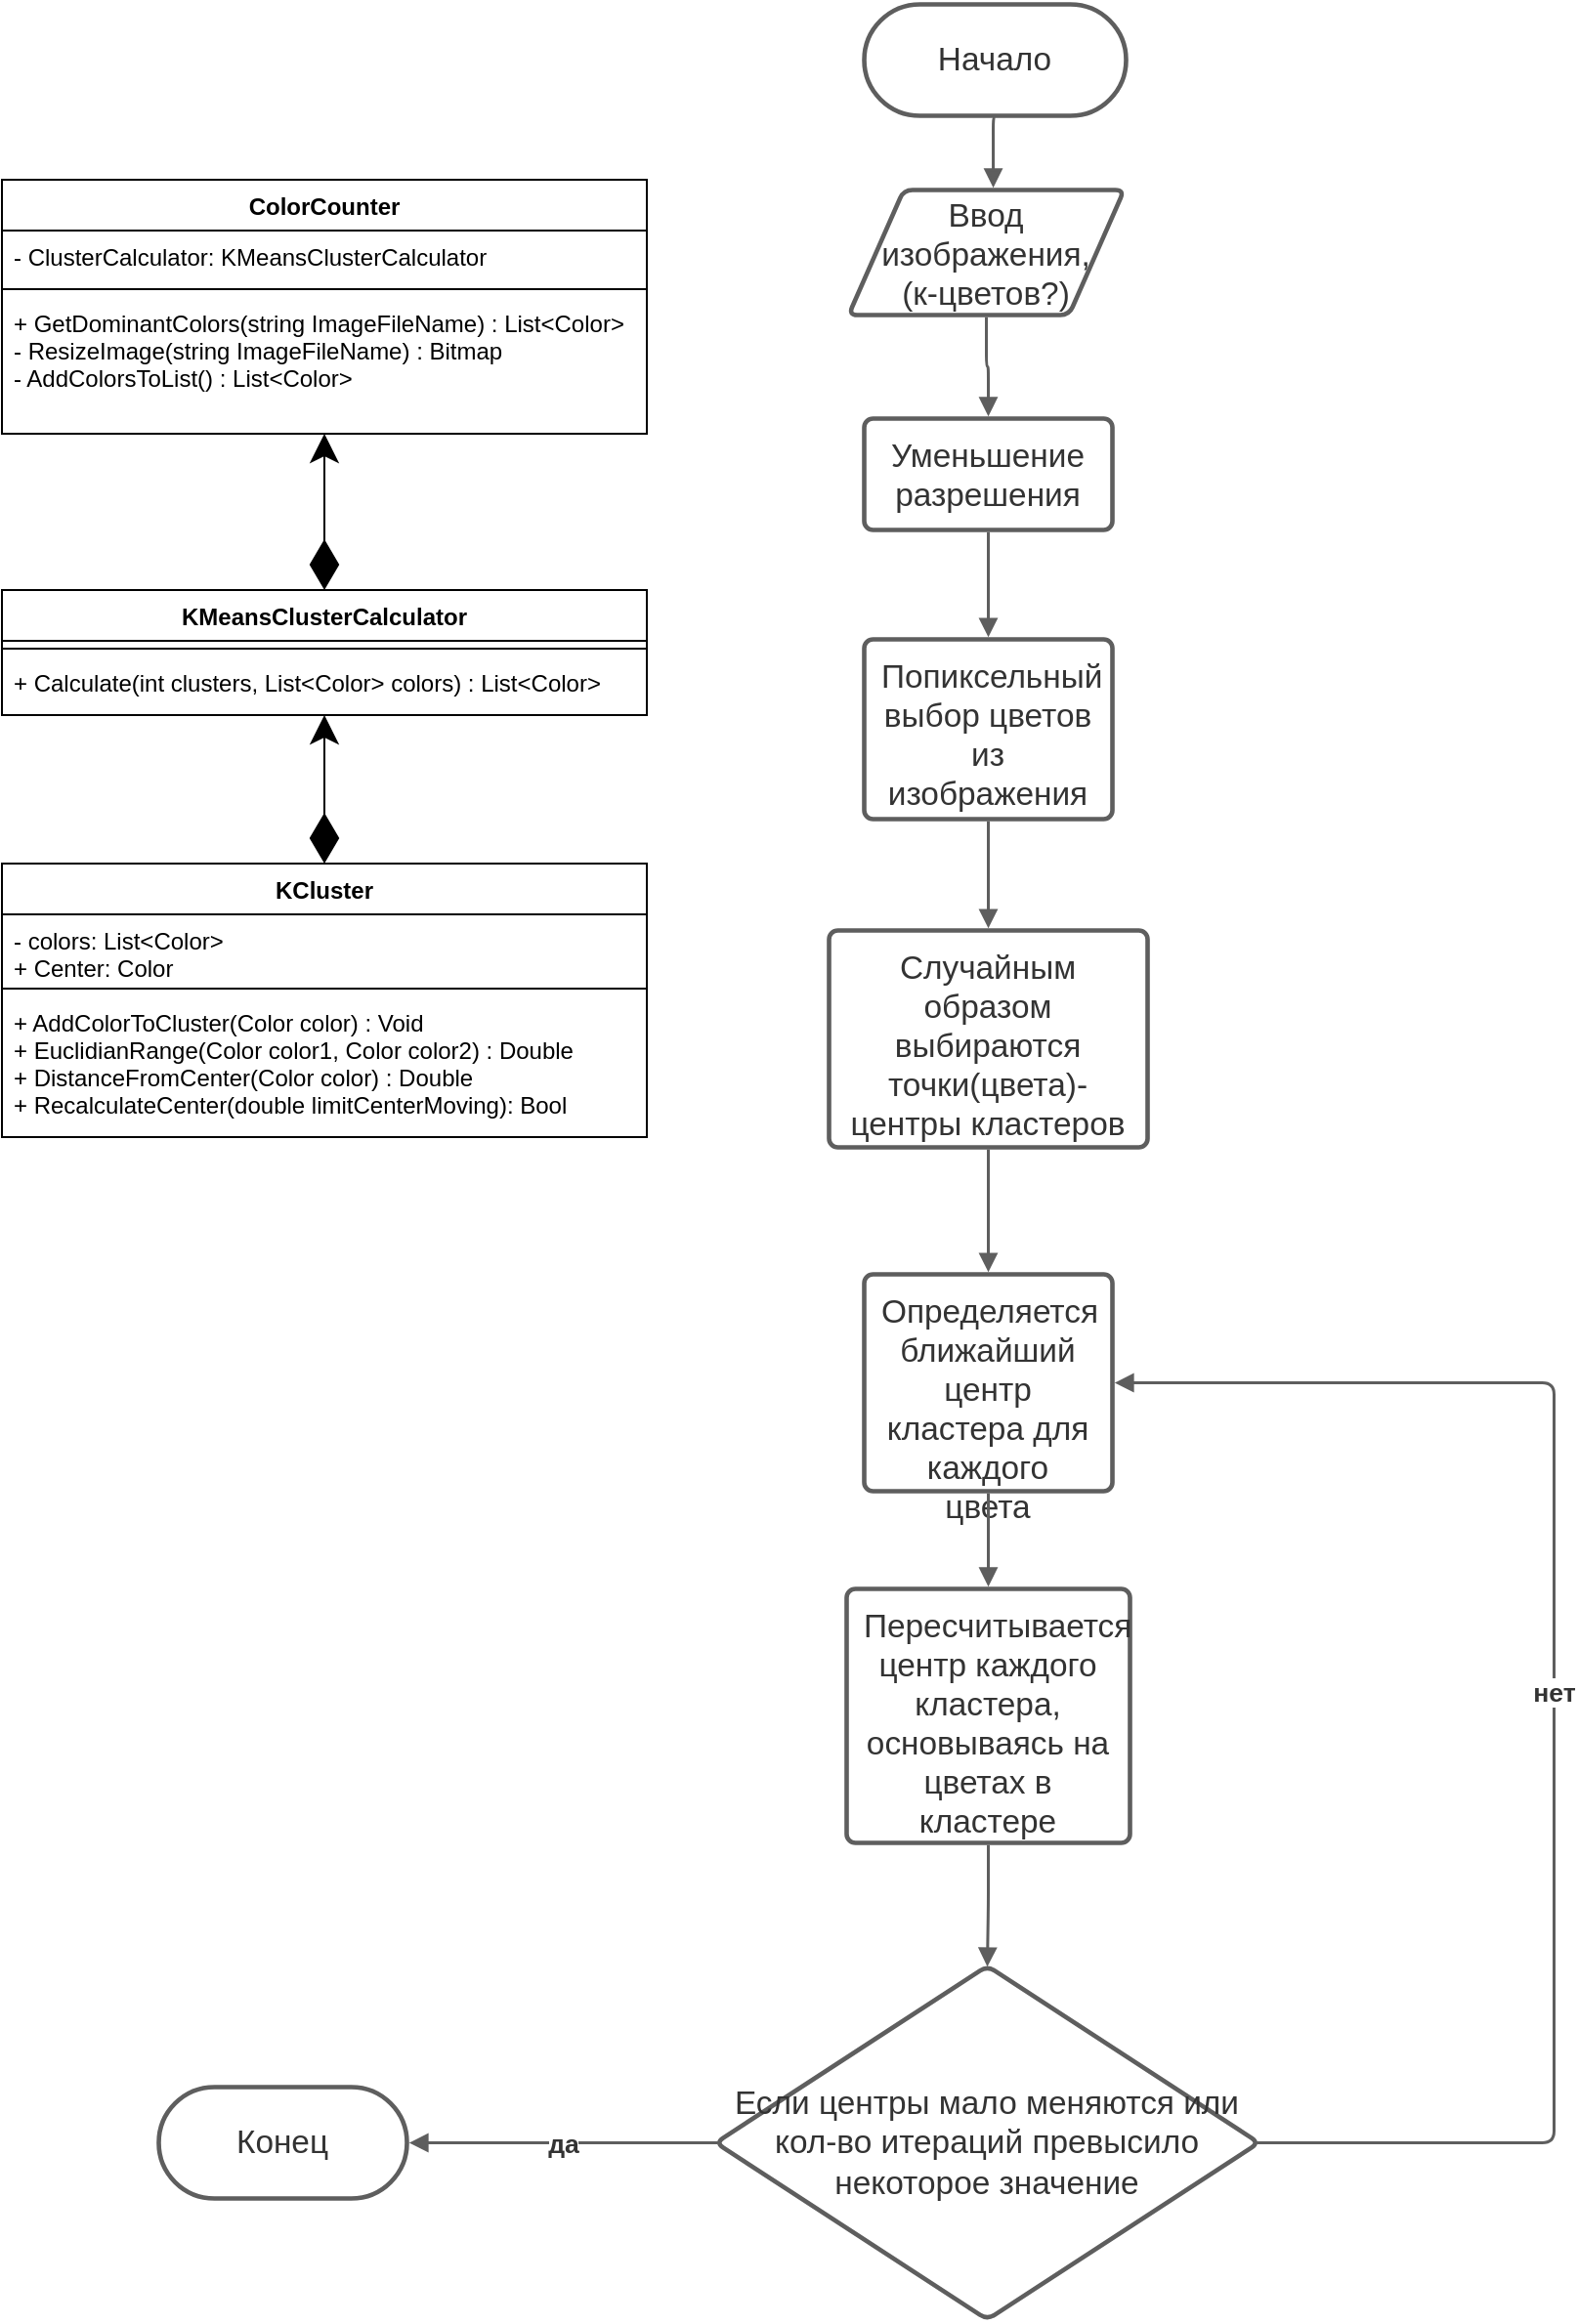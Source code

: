 <mxfile version="17.1.1" type="device"><diagram id="C5RBs43oDa-KdzZeNtuy" name="Page-1"><mxGraphModel dx="1422" dy="793" grid="1" gridSize="10" guides="1" tooltips="1" connect="1" arrows="1" fold="1" page="1" pageScale="1" pageWidth="827" pageHeight="1169" math="0" shadow="0"><root><mxCell id="WIyWlLk6GJQsqaUBKTNV-0"/><mxCell id="WIyWlLk6GJQsqaUBKTNV-1" parent="WIyWlLk6GJQsqaUBKTNV-0"/><mxCell id="cSo2BHz100ksYZLBIZbX-0" value="ColorCounter" style="swimlane;fontStyle=1;align=center;verticalAlign=top;childLayout=stackLayout;horizontal=1;startSize=26;horizontalStack=0;resizeParent=1;resizeParentMax=0;resizeLast=0;collapsible=1;marginBottom=0;" vertex="1" parent="WIyWlLk6GJQsqaUBKTNV-1"><mxGeometry x="70" y="150" width="330" height="130" as="geometry"/></mxCell><mxCell id="cSo2BHz100ksYZLBIZbX-1" value="- ClusterCalculator: KMeansClusterCalculator" style="text;strokeColor=none;fillColor=none;align=left;verticalAlign=top;spacingLeft=4;spacingRight=4;overflow=hidden;rotatable=0;points=[[0,0.5],[1,0.5]];portConstraint=eastwest;" vertex="1" parent="cSo2BHz100ksYZLBIZbX-0"><mxGeometry y="26" width="330" height="26" as="geometry"/></mxCell><mxCell id="cSo2BHz100ksYZLBIZbX-2" value="" style="line;strokeWidth=1;fillColor=none;align=left;verticalAlign=middle;spacingTop=-1;spacingLeft=3;spacingRight=3;rotatable=0;labelPosition=right;points=[];portConstraint=eastwest;" vertex="1" parent="cSo2BHz100ksYZLBIZbX-0"><mxGeometry y="52" width="330" height="8" as="geometry"/></mxCell><mxCell id="cSo2BHz100ksYZLBIZbX-3" value="+ GetDominantColors(string ImageFileName) : List&lt;Color&gt;&#10;- ResizeImage(string ImageFileName) : Bitmap&#10;- AddColorsToList() : List&lt;Color&gt;" style="text;strokeColor=none;fillColor=none;align=left;verticalAlign=top;spacingLeft=4;spacingRight=4;overflow=hidden;rotatable=0;points=[[0,0.5],[1,0.5]];portConstraint=eastwest;" vertex="1" parent="cSo2BHz100ksYZLBIZbX-0"><mxGeometry y="60" width="330" height="70" as="geometry"/></mxCell><mxCell id="cSo2BHz100ksYZLBIZbX-4" value="KCluster" style="swimlane;fontStyle=1;align=center;verticalAlign=top;childLayout=stackLayout;horizontal=1;startSize=26;horizontalStack=0;resizeParent=1;resizeParentMax=0;resizeLast=0;collapsible=1;marginBottom=0;" vertex="1" parent="WIyWlLk6GJQsqaUBKTNV-1"><mxGeometry x="70" y="500" width="330" height="140" as="geometry"/></mxCell><mxCell id="cSo2BHz100ksYZLBIZbX-5" value="- colors: List&lt;Color&gt;&#10;+ Center: Color" style="text;strokeColor=none;fillColor=none;align=left;verticalAlign=top;spacingLeft=4;spacingRight=4;overflow=hidden;rotatable=0;points=[[0,0.5],[1,0.5]];portConstraint=eastwest;" vertex="1" parent="cSo2BHz100ksYZLBIZbX-4"><mxGeometry y="26" width="330" height="34" as="geometry"/></mxCell><mxCell id="cSo2BHz100ksYZLBIZbX-6" value="" style="line;strokeWidth=1;fillColor=none;align=left;verticalAlign=middle;spacingTop=-1;spacingLeft=3;spacingRight=3;rotatable=0;labelPosition=right;points=[];portConstraint=eastwest;" vertex="1" parent="cSo2BHz100ksYZLBIZbX-4"><mxGeometry y="60" width="330" height="8" as="geometry"/></mxCell><mxCell id="cSo2BHz100ksYZLBIZbX-7" value="+ AddColorToCluster(Color color) : Void&#10;+ EuclidianRange(Color color1, Color color2) : Double&#10;+ DistanceFromCenter(Color color) : Double&#10;+ RecalculateCenter(double limitCenterMoving): Bool" style="text;strokeColor=none;fillColor=none;align=left;verticalAlign=top;spacingLeft=4;spacingRight=4;overflow=hidden;rotatable=0;points=[[0,0.5],[1,0.5]];portConstraint=eastwest;" vertex="1" parent="cSo2BHz100ksYZLBIZbX-4"><mxGeometry y="68" width="330" height="72" as="geometry"/></mxCell><mxCell id="cSo2BHz100ksYZLBIZbX-13" style="edgeStyle=orthogonalEdgeStyle;rounded=0;orthogonalLoop=1;jettySize=auto;html=1;startArrow=diamondThin;startFill=1;startSize=23;endSize=12;" edge="1" parent="WIyWlLk6GJQsqaUBKTNV-1" source="cSo2BHz100ksYZLBIZbX-8" target="cSo2BHz100ksYZLBIZbX-0"><mxGeometry relative="1" as="geometry"/></mxCell><mxCell id="cSo2BHz100ksYZLBIZbX-8" value="KMeansClusterCalculator" style="swimlane;fontStyle=1;align=center;verticalAlign=top;childLayout=stackLayout;horizontal=1;startSize=26;horizontalStack=0;resizeParent=1;resizeParentMax=0;resizeLast=0;collapsible=1;marginBottom=0;" vertex="1" parent="WIyWlLk6GJQsqaUBKTNV-1"><mxGeometry x="70" y="360" width="330" height="64" as="geometry"/></mxCell><mxCell id="cSo2BHz100ksYZLBIZbX-10" value="" style="line;strokeWidth=1;fillColor=none;align=left;verticalAlign=middle;spacingTop=-1;spacingLeft=3;spacingRight=3;rotatable=0;labelPosition=right;points=[];portConstraint=eastwest;" vertex="1" parent="cSo2BHz100ksYZLBIZbX-8"><mxGeometry y="26" width="330" height="8" as="geometry"/></mxCell><mxCell id="cSo2BHz100ksYZLBIZbX-11" value="+ Calculate(int clusters, List&lt;Color&gt; colors) : List&lt;Color&gt;" style="text;strokeColor=none;fillColor=none;align=left;verticalAlign=top;spacingLeft=4;spacingRight=4;overflow=hidden;rotatable=0;points=[[0,0.5],[1,0.5]];portConstraint=eastwest;" vertex="1" parent="cSo2BHz100ksYZLBIZbX-8"><mxGeometry y="34" width="330" height="30" as="geometry"/></mxCell><mxCell id="cSo2BHz100ksYZLBIZbX-14" style="edgeStyle=orthogonalEdgeStyle;rounded=0;orthogonalLoop=1;jettySize=auto;html=1;startArrow=diamondThin;startFill=1;startSize=23;endSize=12;exitX=0.5;exitY=0;exitDx=0;exitDy=0;" edge="1" parent="WIyWlLk6GJQsqaUBKTNV-1" source="cSo2BHz100ksYZLBIZbX-4" target="cSo2BHz100ksYZLBIZbX-8"><mxGeometry relative="1" as="geometry"><mxPoint x="234.5" y="624" as="sourcePoint"/><mxPoint x="234.5" y="484" as="targetPoint"/></mxGeometry></mxCell><UserObject label="Начало" lucidchartObjectId="g5Q2nmWiZh1n" id="cSo2BHz100ksYZLBIZbX-23"><mxCell style="html=1;overflow=block;blockSpacing=1;whiteSpace=wrap;rounded=1;arcSize=50;fontSize=16.7;fontColor=#333333;spacing=3.8;strokeColor=#5e5e5e;strokeOpacity=100;strokeWidth=2.3;" vertex="1" parent="WIyWlLk6GJQsqaUBKTNV-1"><mxGeometry x="511" y="60" width="134" height="57" as="geometry"/></mxCell></UserObject><UserObject label="Конец" lucidchartObjectId="j5Q2udImsC3C" id="cSo2BHz100ksYZLBIZbX-24"><mxCell style="html=1;overflow=block;blockSpacing=1;whiteSpace=wrap;rounded=1;arcSize=50;fontSize=16.7;fontColor=#333333;spacing=3.8;strokeColor=#5e5e5e;strokeOpacity=100;strokeWidth=2.3;" vertex="1" parent="WIyWlLk6GJQsqaUBKTNV-1"><mxGeometry x="150" y="1126" width="127" height="57" as="geometry"/></mxCell></UserObject><UserObject label="Ввод изображения,&#10;(к-цветов?)" lucidchartObjectId="15Q26xE5AP4l" id="cSo2BHz100ksYZLBIZbX-25"><mxCell style="html=1;overflow=block;blockSpacing=1;whiteSpace=wrap;shape=parallelogram;perimeter=parallelogramPerimeter;anchorPointDirection=0;fontSize=16.7;fontColor=#333333;spacing=3.8;strokeColor=#5e5e5e;strokeOpacity=100;rounded=1;absoluteArcSize=1;arcSize=9;strokeWidth=2.3;" vertex="1" parent="WIyWlLk6GJQsqaUBKTNV-1"><mxGeometry x="503" y="155" width="141" height="64" as="geometry"/></mxCell></UserObject><UserObject label="" lucidchartObjectId="k6Q2XhKv8dI8" id="cSo2BHz100ksYZLBIZbX-26"><mxCell style="html=1;jettySize=18;whiteSpace=wrap;fontSize=13;strokeColor=#5E5E5E;strokeWidth=1.5;rounded=1;arcSize=12;edgeStyle=orthogonalEdgeStyle;startArrow=none;endArrow=block;endFill=1;exitX=0.5;exitY=1.02;exitPerimeter=0;entryX=0.525;entryY=-0.018;entryPerimeter=0;" edge="1" parent="WIyWlLk6GJQsqaUBKTNV-1" source="cSo2BHz100ksYZLBIZbX-23" target="cSo2BHz100ksYZLBIZbX-25"><mxGeometry width="100" height="100" relative="1" as="geometry"><Array as="points"/></mxGeometry></mxCell></UserObject><UserObject label="Уменьшение разрешения" lucidchartObjectId="A6Q2a5.VeWSV" id="cSo2BHz100ksYZLBIZbX-27"><mxCell style="html=1;overflow=block;blockSpacing=1;whiteSpace=wrap;fontSize=16.7;fontColor=#333333;spacing=9;strokeColor=#5e5e5e;strokeOpacity=100;rounded=1;absoluteArcSize=1;arcSize=9;strokeWidth=2.3;" vertex="1" parent="WIyWlLk6GJQsqaUBKTNV-1"><mxGeometry x="511" y="272" width="127" height="57" as="geometry"/></mxCell></UserObject><UserObject label="" lucidchartObjectId="W6Q2DWlXGbQ0" id="cSo2BHz100ksYZLBIZbX-28"><mxCell style="html=1;jettySize=18;whiteSpace=wrap;fontSize=13;strokeColor=#5E5E5E;strokeWidth=1.5;rounded=1;arcSize=12;edgeStyle=orthogonalEdgeStyle;startArrow=none;endArrow=block;endFill=1;exitX=0.5;exitY=1.018;exitPerimeter=0;entryX=0.5;entryY=-0.02;entryPerimeter=0;" edge="1" parent="WIyWlLk6GJQsqaUBKTNV-1" source="cSo2BHz100ksYZLBIZbX-25" target="cSo2BHz100ksYZLBIZbX-27"><mxGeometry width="100" height="100" relative="1" as="geometry"><Array as="points"/></mxGeometry></mxCell></UserObject><UserObject label="Попиксельный выбор цветов из изображения" lucidchartObjectId="Y7Q2D2VN4EXc" id="cSo2BHz100ksYZLBIZbX-29"><mxCell style="html=1;overflow=block;blockSpacing=1;whiteSpace=wrap;fontSize=16.7;fontColor=#333333;spacing=9;strokeColor=#5e5e5e;strokeOpacity=100;rounded=1;absoluteArcSize=1;arcSize=9;strokeWidth=2.3;" vertex="1" parent="WIyWlLk6GJQsqaUBKTNV-1"><mxGeometry x="511" y="385" width="127" height="92" as="geometry"/></mxCell></UserObject><UserObject label="" lucidchartObjectId="17Q275-Nyi8Q" id="cSo2BHz100ksYZLBIZbX-30"><mxCell style="html=1;jettySize=18;whiteSpace=wrap;fontSize=13;strokeColor=#5E5E5E;strokeWidth=1.5;rounded=1;arcSize=12;edgeStyle=orthogonalEdgeStyle;startArrow=none;endArrow=block;endFill=1;exitX=0.5;exitY=1.02;exitPerimeter=0;entryX=0.5;entryY=-0.012;entryPerimeter=0;" edge="1" parent="WIyWlLk6GJQsqaUBKTNV-1" source="cSo2BHz100ksYZLBIZbX-27" target="cSo2BHz100ksYZLBIZbX-29"><mxGeometry width="100" height="100" relative="1" as="geometry"><Array as="points"/></mxGeometry></mxCell></UserObject><UserObject label="Случайным образом выбираются точки(цвета)-центры кластеров" lucidchartObjectId="V9Q2Q8j6msmR" id="cSo2BHz100ksYZLBIZbX-31"><mxCell style="html=1;overflow=block;blockSpacing=1;whiteSpace=wrap;fontSize=16.7;fontColor=#333333;spacing=9;strokeColor=#5e5e5e;strokeOpacity=100;rounded=1;absoluteArcSize=1;arcSize=9;strokeWidth=2.3;" vertex="1" parent="WIyWlLk6GJQsqaUBKTNV-1"><mxGeometry x="493" y="534" width="163" height="111" as="geometry"/></mxCell></UserObject><UserObject label="" lucidchartObjectId="F-Q2dXu1Kzqr" id="cSo2BHz100ksYZLBIZbX-32"><mxCell style="html=1;jettySize=18;whiteSpace=wrap;fontSize=13;strokeColor=#5E5E5E;strokeWidth=1.5;rounded=1;arcSize=12;edgeStyle=orthogonalEdgeStyle;startArrow=none;endArrow=block;endFill=1;exitX=0.5;exitY=1.012;exitPerimeter=0;entryX=0.5;entryY=-0.01;entryPerimeter=0;" edge="1" parent="WIyWlLk6GJQsqaUBKTNV-1" source="cSo2BHz100ksYZLBIZbX-29" target="cSo2BHz100ksYZLBIZbX-31"><mxGeometry width="100" height="100" relative="1" as="geometry"><Array as="points"/></mxGeometry></mxCell></UserObject><UserObject label="Определяется ближайший центр кластера для каждого цвета" lucidchartObjectId="__Q26MFPzvPb" id="cSo2BHz100ksYZLBIZbX-33"><mxCell style="html=1;overflow=block;blockSpacing=1;whiteSpace=wrap;fontSize=16.7;fontColor=#333333;spacing=9;strokeColor=#5e5e5e;strokeOpacity=100;rounded=1;absoluteArcSize=1;arcSize=9;strokeWidth=2.3;" vertex="1" parent="WIyWlLk6GJQsqaUBKTNV-1"><mxGeometry x="511" y="710" width="127" height="111" as="geometry"/></mxCell></UserObject><UserObject label="" lucidchartObjectId="c.Q27hJNnYXa" id="cSo2BHz100ksYZLBIZbX-34"><mxCell style="html=1;jettySize=18;whiteSpace=wrap;fontSize=13;strokeColor=#5E5E5E;strokeWidth=1.5;rounded=1;arcSize=12;edgeStyle=orthogonalEdgeStyle;startArrow=none;endArrow=block;endFill=1;exitX=0.5;exitY=1.01;exitPerimeter=0;entryX=0.5;entryY=-0.01;entryPerimeter=0;" edge="1" parent="WIyWlLk6GJQsqaUBKTNV-1" source="cSo2BHz100ksYZLBIZbX-31" target="cSo2BHz100ksYZLBIZbX-33"><mxGeometry width="100" height="100" relative="1" as="geometry"><Array as="points"/></mxGeometry></mxCell></UserObject><UserObject label="Пересчитывается центр каждого кластера, основываясь на цветах в кластере" lucidchartObjectId="C~Q26EjY-x09" id="cSo2BHz100ksYZLBIZbX-35"><mxCell style="html=1;overflow=block;blockSpacing=1;whiteSpace=wrap;fontSize=16.7;fontColor=#333333;spacing=9;strokeColor=#5e5e5e;strokeOpacity=100;rounded=1;absoluteArcSize=1;arcSize=9;strokeWidth=2.3;" vertex="1" parent="WIyWlLk6GJQsqaUBKTNV-1"><mxGeometry x="502" y="871" width="145" height="130" as="geometry"/></mxCell></UserObject><UserObject label="" lucidchartObjectId="K~Q2ZM5ffX5x" id="cSo2BHz100ksYZLBIZbX-36"><mxCell style="html=1;jettySize=18;whiteSpace=wrap;fontSize=13;strokeColor=#5E5E5E;strokeWidth=1.5;rounded=1;arcSize=12;edgeStyle=orthogonalEdgeStyle;startArrow=none;endArrow=block;endFill=1;exitX=0.5;exitY=1.01;exitPerimeter=0;entryX=0.5;entryY=-0.009;entryPerimeter=0;" edge="1" parent="WIyWlLk6GJQsqaUBKTNV-1" source="cSo2BHz100ksYZLBIZbX-33" target="cSo2BHz100ksYZLBIZbX-35"><mxGeometry width="100" height="100" relative="1" as="geometry"><Array as="points"/></mxGeometry></mxCell></UserObject><UserObject label="Если центры мало меняются или кол-во итераций превысило некоторое значение" lucidchartObjectId=".~Q2B87fplLJ" id="cSo2BHz100ksYZLBIZbX-37"><mxCell style="html=1;overflow=block;blockSpacing=1;whiteSpace=wrap;rhombus;fontSize=16.7;fontColor=#333333;spacing=3.8;strokeColor=#5e5e5e;strokeOpacity=100;rounded=1;absoluteArcSize=1;arcSize=9;strokeWidth=2.3;" vertex="1" parent="WIyWlLk6GJQsqaUBKTNV-1"><mxGeometry x="435" y="1064" width="278" height="181" as="geometry"/></mxCell></UserObject><UserObject label="" lucidchartObjectId="WaR2q9mGYCtn" id="cSo2BHz100ksYZLBIZbX-38"><mxCell style="html=1;jettySize=18;whiteSpace=wrap;fontSize=13;strokeColor=#5E5E5E;strokeWidth=1.5;rounded=1;arcSize=12;edgeStyle=orthogonalEdgeStyle;startArrow=none;endArrow=block;endFill=1;exitX=0.5;exitY=1.009;exitPerimeter=0;entryX=0.5;entryY=0.002;entryPerimeter=0;" edge="1" parent="WIyWlLk6GJQsqaUBKTNV-1" source="cSo2BHz100ksYZLBIZbX-35" target="cSo2BHz100ksYZLBIZbX-37"><mxGeometry width="100" height="100" relative="1" as="geometry"><Array as="points"/></mxGeometry></mxCell></UserObject><UserObject label="" lucidchartObjectId="~aR2yRAqxWGD" id="cSo2BHz100ksYZLBIZbX-39"><mxCell style="html=1;jettySize=18;whiteSpace=wrap;fontSize=13.3;fontColor=#333333;fontStyle=1;strokeColor=#5E5E5E;strokeWidth=1.5;rounded=1;arcSize=12;edgeStyle=orthogonalEdgeStyle;startArrow=none;endArrow=block;endFill=1;exitX=0.004;exitY=0.5;exitPerimeter=0;entryX=1.009;entryY=0.5;entryPerimeter=0;" edge="1" parent="WIyWlLk6GJQsqaUBKTNV-1" source="cSo2BHz100ksYZLBIZbX-37" target="cSo2BHz100ksYZLBIZbX-24"><mxGeometry width="100" height="100" relative="1" as="geometry"><Array as="points"/></mxGeometry></mxCell></UserObject><mxCell id="cSo2BHz100ksYZLBIZbX-40" value="да" style="text;html=1;resizable=0;labelBackgroundColor=default;align=center;verticalAlign=middle;fontStyle=1;fontColor=#333333;fontSize=13.3;" vertex="1" parent="cSo2BHz100ksYZLBIZbX-39"><mxGeometry relative="1" as="geometry"/></mxCell><UserObject label="" lucidchartObjectId="mbR22OwJgOy5" id="cSo2BHz100ksYZLBIZbX-41"><mxCell style="html=1;jettySize=18;whiteSpace=wrap;fontSize=13.3;fontColor=#333333;fontStyle=1;strokeColor=#5E5E5E;strokeWidth=1.5;rounded=1;arcSize=12;edgeStyle=orthogonalEdgeStyle;startArrow=none;endArrow=block;endFill=1;exitX=0.996;exitY=0.5;exitPerimeter=0;entryX=1.009;entryY=0.5;entryPerimeter=0;" edge="1" parent="WIyWlLk6GJQsqaUBKTNV-1" source="cSo2BHz100ksYZLBIZbX-37" target="cSo2BHz100ksYZLBIZbX-33"><mxGeometry width="100" height="100" relative="1" as="geometry"><Array as="points"><mxPoint x="864" y="1154"/><mxPoint x="864" y="766"/></Array></mxGeometry></mxCell></UserObject><mxCell id="cSo2BHz100ksYZLBIZbX-42" value="нет" style="text;html=1;resizable=0;labelBackgroundColor=default;align=center;verticalAlign=middle;fontStyle=1;fontColor=#333333;fontSize=13.3;" vertex="1" parent="cSo2BHz100ksYZLBIZbX-41"><mxGeometry relative="1" as="geometry"/></mxCell></root></mxGraphModel></diagram></mxfile>